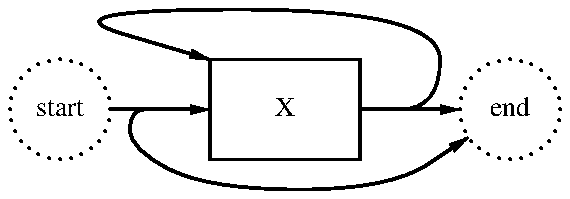 .PS
linethick = 1;

Start: circle "start" dotted
arrow
X: [ box "X" ]
arrow
End: circle "end" dotted
spline -> from X.e right .4 then up .5  then left 2 to X.nw
spline -> from Start.e right .1 then down .2 then down .2 right .4 then right .9 to End chop
.PE
